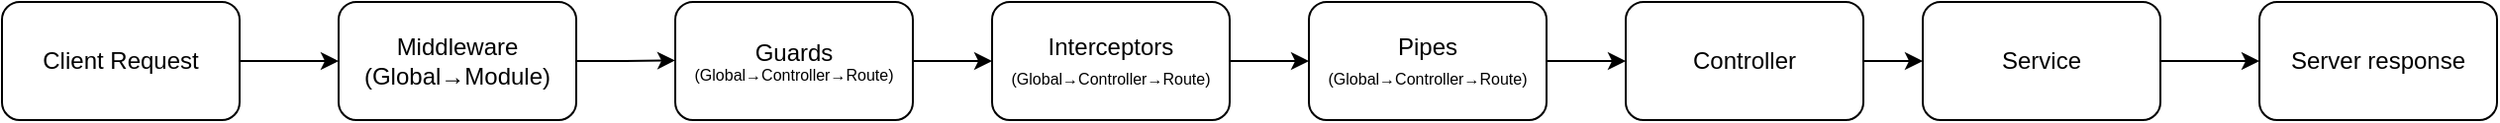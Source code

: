 <mxfile version="13.6.5">
    <diagram id="mHmul63UK6VbvW0H0fhE" name="第 1 页">
        <mxGraphModel dx="418" dy="330" grid="1" gridSize="10" guides="1" tooltips="1" connect="1" arrows="1" fold="1" page="1" pageScale="1" pageWidth="1654" pageHeight="1169" math="0" shadow="0">
            <root>
                <mxCell id="0"/>
                <mxCell id="1" parent="0"/>
                <mxCell id="5" style="edgeStyle=orthogonalEdgeStyle;rounded=0;orthogonalLoop=1;jettySize=auto;html=1;exitX=1;exitY=0.5;exitDx=0;exitDy=0;" edge="1" parent="1" source="2" target="3">
                    <mxGeometry relative="1" as="geometry"/>
                </mxCell>
                <mxCell id="2" value="Client Request" style="rounded=1;whiteSpace=wrap;html=1;" vertex="1" parent="1">
                    <mxGeometry x="60" y="260" width="120" height="60" as="geometry"/>
                </mxCell>
                <mxCell id="6" style="edgeStyle=orthogonalEdgeStyle;rounded=0;orthogonalLoop=1;jettySize=auto;html=1;exitX=1;exitY=0.5;exitDx=0;exitDy=0;" edge="1" parent="1" source="3">
                    <mxGeometry relative="1" as="geometry">
                        <mxPoint x="400" y="289.714" as="targetPoint"/>
                    </mxGeometry>
                </mxCell>
                <mxCell id="3" value="Middleware&lt;br&gt;(Global→Module)" style="rounded=1;whiteSpace=wrap;html=1;" vertex="1" parent="1">
                    <mxGeometry x="230" y="260" width="120" height="60" as="geometry"/>
                </mxCell>
                <mxCell id="10" style="edgeStyle=orthogonalEdgeStyle;rounded=0;orthogonalLoop=1;jettySize=auto;html=1;exitX=1;exitY=0.5;exitDx=0;exitDy=0;entryX=0;entryY=0.5;entryDx=0;entryDy=0;" edge="1" parent="1" source="7" target="9">
                    <mxGeometry relative="1" as="geometry"/>
                </mxCell>
                <mxCell id="7" value="&lt;span style=&quot;font-size: 12px&quot;&gt;Guards&lt;/span&gt;&lt;br&gt;&lt;font style=&quot;font-size: 8px&quot;&gt;(Global→Controller→Route)&lt;/font&gt;" style="rounded=1;whiteSpace=wrap;html=1;fontSize=7;" vertex="1" parent="1">
                    <mxGeometry x="400" y="260" width="120" height="60" as="geometry"/>
                </mxCell>
                <mxCell id="12" style="edgeStyle=orthogonalEdgeStyle;rounded=0;orthogonalLoop=1;jettySize=auto;html=1;exitX=1;exitY=0.5;exitDx=0;exitDy=0;entryX=0;entryY=0.5;entryDx=0;entryDy=0;" edge="1" parent="1" source="9" target="11">
                    <mxGeometry relative="1" as="geometry"/>
                </mxCell>
                <mxCell id="9" value="Interceptors&lt;br&gt;&lt;span style=&quot;font-size: 8px&quot;&gt;(Global→Controller→Route)&lt;/span&gt;" style="rounded=1;whiteSpace=wrap;html=1;" vertex="1" parent="1">
                    <mxGeometry x="560" y="260" width="120" height="60" as="geometry"/>
                </mxCell>
                <mxCell id="14" style="edgeStyle=orthogonalEdgeStyle;rounded=0;orthogonalLoop=1;jettySize=auto;html=1;exitX=1;exitY=0.5;exitDx=0;exitDy=0;entryX=0;entryY=0.5;entryDx=0;entryDy=0;" edge="1" parent="1" source="11" target="13">
                    <mxGeometry relative="1" as="geometry"/>
                </mxCell>
                <mxCell id="11" value="Pipes&lt;br&gt;&lt;span style=&quot;font-size: 8px&quot;&gt;(Global→Controller→Route)&lt;/span&gt;" style="rounded=1;whiteSpace=wrap;html=1;" vertex="1" parent="1">
                    <mxGeometry x="720" y="260" width="120" height="60" as="geometry"/>
                </mxCell>
                <mxCell id="16" style="edgeStyle=orthogonalEdgeStyle;rounded=0;orthogonalLoop=1;jettySize=auto;html=1;exitX=1;exitY=0.5;exitDx=0;exitDy=0;entryX=0;entryY=0.5;entryDx=0;entryDy=0;" edge="1" parent="1" source="13" target="15">
                    <mxGeometry relative="1" as="geometry"/>
                </mxCell>
                <mxCell id="13" value="Controller" style="rounded=1;whiteSpace=wrap;html=1;" vertex="1" parent="1">
                    <mxGeometry x="880" y="260" width="120" height="60" as="geometry"/>
                </mxCell>
                <mxCell id="18" style="edgeStyle=orthogonalEdgeStyle;rounded=0;orthogonalLoop=1;jettySize=auto;html=1;exitX=1;exitY=0.5;exitDx=0;exitDy=0;entryX=0;entryY=0.5;entryDx=0;entryDy=0;" edge="1" parent="1" source="15" target="17">
                    <mxGeometry relative="1" as="geometry"/>
                </mxCell>
                <mxCell id="15" value="Service" style="rounded=1;whiteSpace=wrap;html=1;" vertex="1" parent="1">
                    <mxGeometry x="1030" y="260" width="120" height="60" as="geometry"/>
                </mxCell>
                <mxCell id="17" value="Server response" style="rounded=1;whiteSpace=wrap;html=1;" vertex="1" parent="1">
                    <mxGeometry x="1200" y="260" width="120" height="60" as="geometry"/>
                </mxCell>
            </root>
        </mxGraphModel>
    </diagram>
</mxfile>
